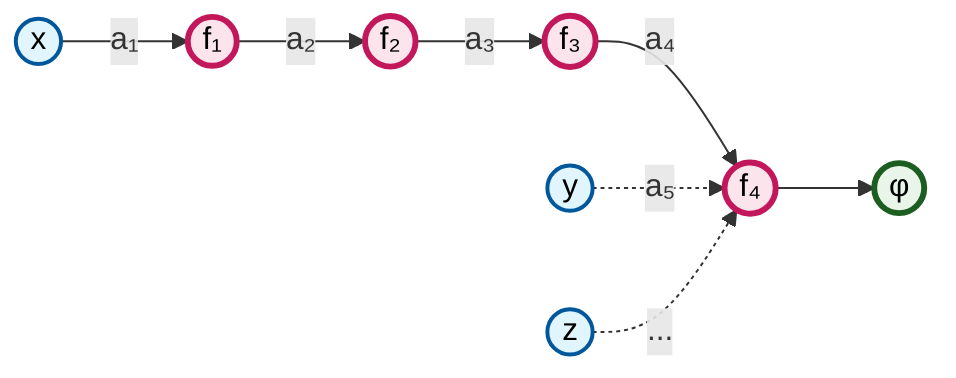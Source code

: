graph LR
    %% Neural Network Function Composition
    %% Based on chapter1.tex "The Network Function" section
    %% φ(x, y, z) = f₄(a₄ · f₃(a₃ · f₂(a₂ · f₁(a₁ · x))) + ...)
    
    %% Input nodes (circular like neurons)
    X((x))
    Y((y))
    Z((z))
    
    %% Neural network layers with primitive functions
    F1((f₁))
    F2((f₂))
    F3((f₃))
    F4((f₄))
    
    %% Output node
    PHI((φ))
    
    %% Network connections with weight labels
    X -->|a₁| F1
    F1 -->|a₂| F2
    F2 -->|a₃| F3
    F3 -->|a₄| F4
    
    %% Additional inputs contributing to final layer
    Y -.->|a₅| F4
    Z -.->|...| F4
    
    %% Final output
    F4 --> PHI
    
    %% Styling consistent with neural network diagrams
    classDef inputNode fill:#e1f5fe,stroke:#01579b,stroke-width:2px,color:#000000
    classDef neuronNode fill:#fce4ec,stroke:#c2185b,stroke-width:3px,color:#000000
    classDef outputNode fill:#e8f5e8,stroke:#1b5e20,stroke-width:3px,color:#000000
    
    class X,Y,Z inputNode
    class F1,F2,F3,F4 neuronNode
    class PHI outputNode